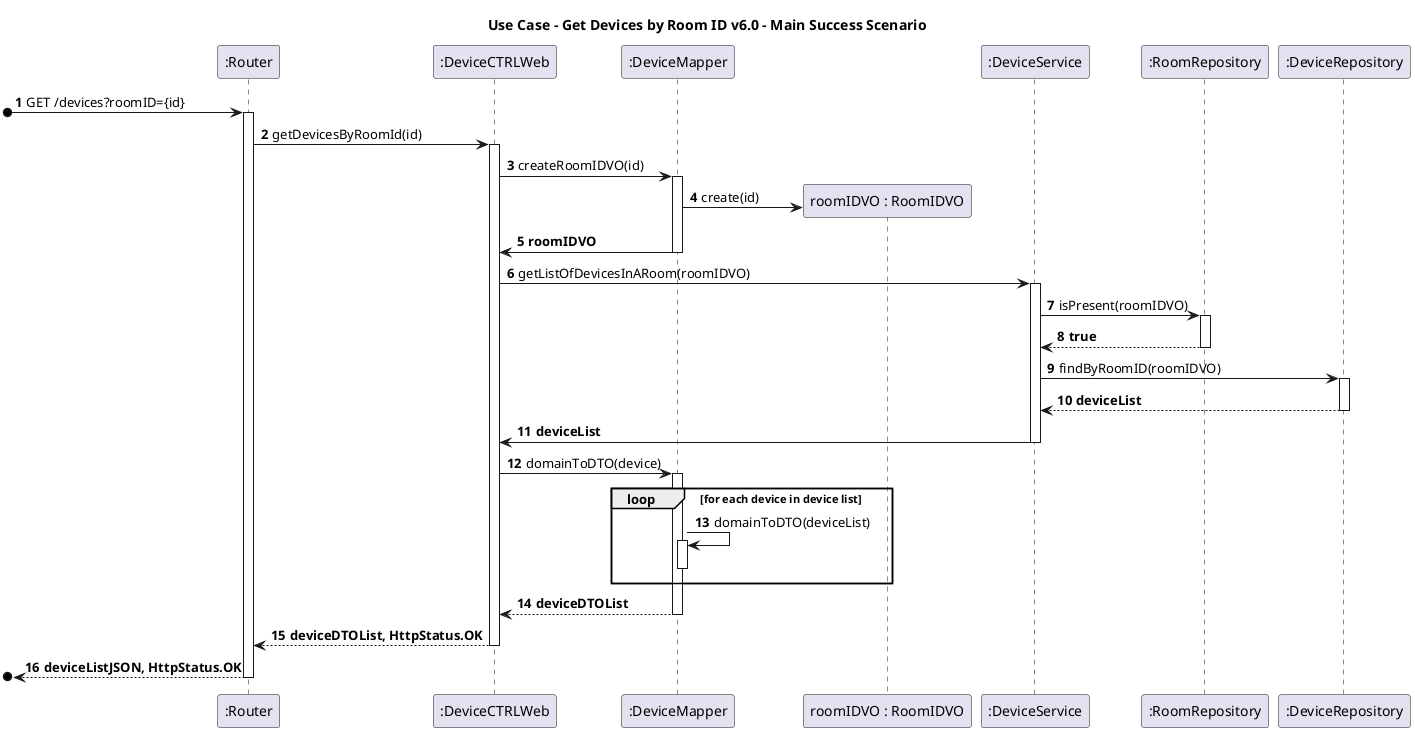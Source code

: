 @startuml

autonumber
title Use Case - Get Devices by Room ID v6.0 - Main Success Scenario

participant ":Router" as R
participant ":DeviceCTRLWeb" as C
participant ":DeviceMapper" as DM
participant "roomIDVO : RoomIDVO" as RID
participant ":DeviceService" as DS
participant ":RoomRepository" as RR
participant ":DeviceRepository" as DRM

[o-> R : GET /devices?roomID={id}
activate R
R -> C : getDevicesByRoomId(id)
activate C

C -> DM : createRoomIDVO(id)
activate DM
DM -> RID** : create(id)
DM -> C : **roomIDVO**
deactivate DM

C -> DS : getListOfDevicesInARoom(roomIDVO)
activate DS

DS -> RR : isPresent(roomIDVO)
activate RR
RR --> DS : **true**
deactivate RR

DS -> DRM : findByRoomID(roomIDVO)
activate DRM
DRM --> DS : **deviceList**
deactivate DRM

DS -> C : **deviceList**
deactivate DS
C -> DM : domainToDTO(device)

activate DM
loop for each device in device list
DM -> DM : domainToDTO(deviceList)
activate DM
deactivate DM
end loop
DM --> C : **deviceDTOList**
deactivate DM

C --> R : **deviceDTOList, HttpStatus.OK**
deactivate C
[o<-- R : **deviceListJSON, HttpStatus.OK**
deactivate R

@enduml